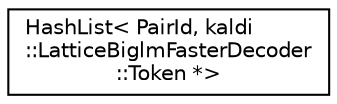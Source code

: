 digraph "Graphical Class Hierarchy"
{
  edge [fontname="Helvetica",fontsize="10",labelfontname="Helvetica",labelfontsize="10"];
  node [fontname="Helvetica",fontsize="10",shape=record];
  rankdir="LR";
  Node0 [label="HashList\< PairId, kaldi\l::LatticeBiglmFasterDecoder\l::Token *\>",height=0.2,width=0.4,color="black", fillcolor="white", style="filled",URL="$classkaldi_1_1HashList.html"];
}
